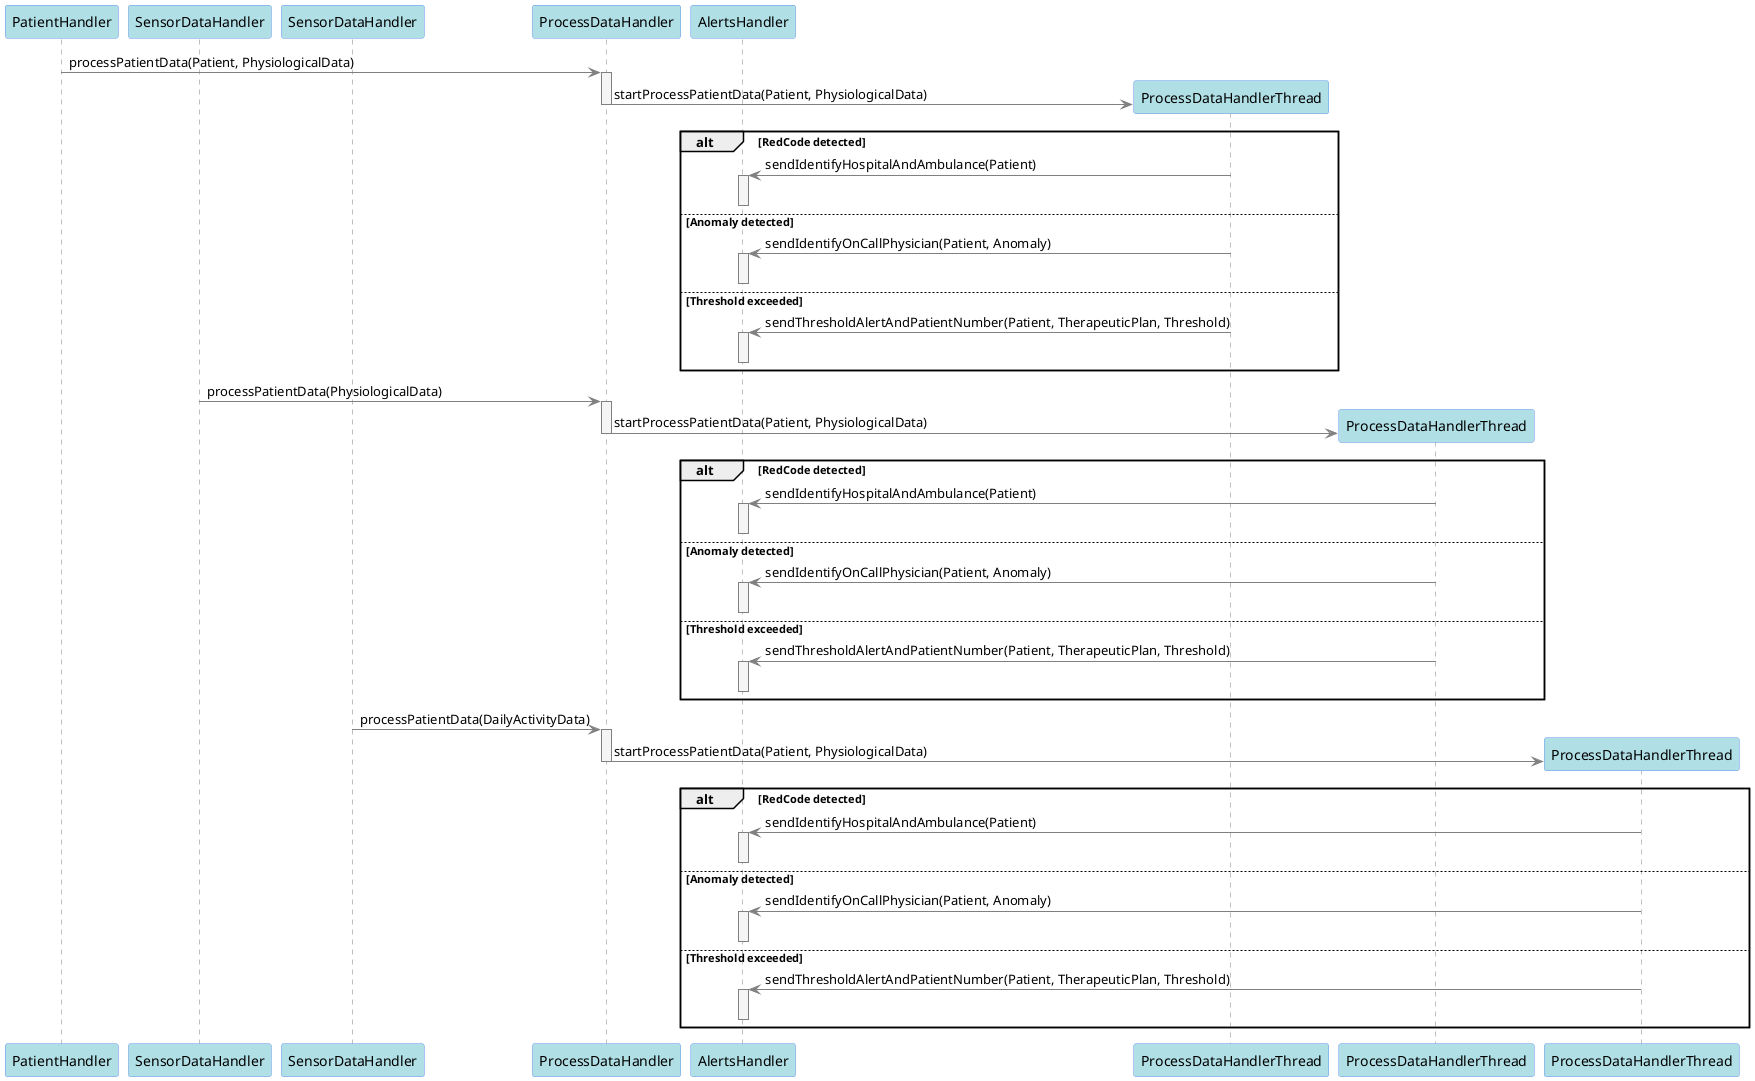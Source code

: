@startuml process_data_handler

skinparam sequence {
ArrowColor Gray
LifeLineBorderColor Gray
LifeLineBackgroundColor WhiteSmoke

ActorBorderColor Tomato
ActorBackgroundColor LightSalmon

ParticipantBackgroundColor PowderBlue
ParticipantBorderColor CornflowerBlue
}
skinparam DatabaseBorderColor SeaGreen
skinparam DatabaseBackgroundColor PaleGreen

participant PatientHandler as PH
participant SensorDataHandler as SDH1
participant SensorDataHandler as SDH2
participant ProcessDataHandler as PDH
participant AlertsHandler as AH
participant ProcessDataHandlerThread as PDH1
participant ProcessDataHandlerThread as PDH2
participant ProcessDataHandlerThread as PDH3

PH -> PDH ++ : processPatientData(Patient, PhysiologicalData)

PDH -> PDH1 ** : startProcessPatientData(Patient, PhysiologicalData)
deactivate PDH

alt RedCode detected
PDH1 -> AH ++ : sendIdentifyHospitalAndAmbulance(Patient)
deactivate AH
else Anomaly detected
PDH1 -> AH ++ : sendIdentifyOnCallPhysician(Patient, Anomaly)
deactivate AH
else Threshold exceeded
PDH1 -> AH ++ : sendThresholdAlertAndPatientNumber(Patient, TherapeuticPlan, Threshold)
deactivate AH
end

SDH1 -> PDH ++ : processPatientData(PhysiologicalData)

PDH -> PDH2 ** : startProcessPatientData(Patient, PhysiologicalData)
deactivate PDH

alt RedCode detected
PDH2 -> AH ++ : sendIdentifyHospitalAndAmbulance(Patient)
deactivate AH
else Anomaly detected
PDH2 -> AH ++ : sendIdentifyOnCallPhysician(Patient, Anomaly)
deactivate AH
else Threshold exceeded
PDH2 -> AH ++ : sendThresholdAlertAndPatientNumber(Patient, TherapeuticPlan, Threshold)
deactivate AH
end

SDH2 -> PDH ++ : processPatientData(DailyActivityData)

PDH -> PDH3 ** : startProcessPatientData(Patient, PhysiologicalData)
deactivate PDH

alt RedCode detected
PDH3 -> AH ++ : sendIdentifyHospitalAndAmbulance(Patient)
deactivate AH
else Anomaly detected
PDH3 -> AH ++ : sendIdentifyOnCallPhysician(Patient, Anomaly)
deactivate AH
else Threshold exceeded
PDH3 -> AH ++ : sendThresholdAlertAndPatientNumber(Patient, TherapeuticPlan, Threshold)
deactivate AH
end

deactivate PDH

@enduml
